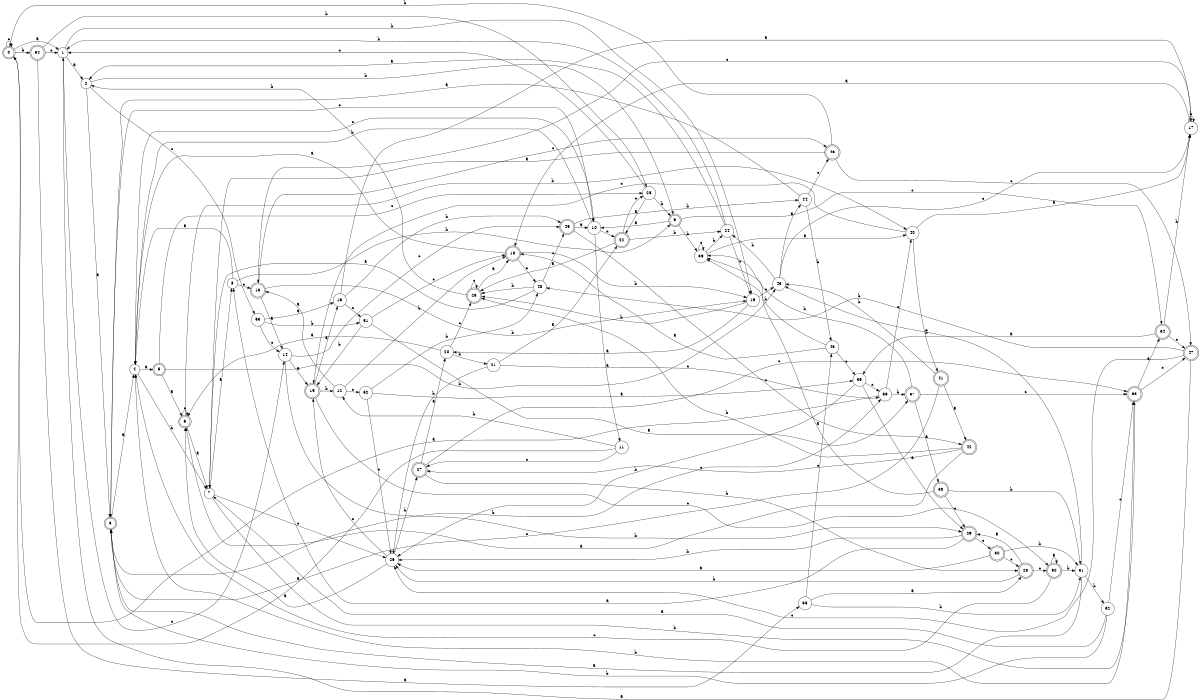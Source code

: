 digraph n45_8 {
__start0 [label="" shape="none"];

rankdir=LR;
size="8,5";

s0 [style="rounded,filled", color="black", fillcolor="white" shape="doublecircle", label="0"];
s1 [style="filled", color="black", fillcolor="white" shape="circle", label="1"];
s2 [style="filled", color="black", fillcolor="white" shape="circle", label="2"];
s3 [style="rounded,filled", color="black", fillcolor="white" shape="doublecircle", label="3"];
s4 [style="filled", color="black", fillcolor="white" shape="circle", label="4"];
s5 [style="rounded,filled", color="black", fillcolor="white" shape="doublecircle", label="5"];
s6 [style="rounded,filled", color="black", fillcolor="white" shape="doublecircle", label="6"];
s7 [style="filled", color="black", fillcolor="white" shape="circle", label="7"];
s8 [style="filled", color="black", fillcolor="white" shape="circle", label="8"];
s9 [style="rounded,filled", color="black", fillcolor="white" shape="doublecircle", label="9"];
s10 [style="filled", color="black", fillcolor="white" shape="circle", label="10"];
s11 [style="filled", color="black", fillcolor="white" shape="circle", label="11"];
s12 [style="filled", color="black", fillcolor="white" shape="circle", label="12"];
s13 [style="rounded,filled", color="black", fillcolor="white" shape="doublecircle", label="13"];
s14 [style="filled", color="black", fillcolor="white" shape="circle", label="14"];
s15 [style="rounded,filled", color="black", fillcolor="white" shape="doublecircle", label="15"];
s16 [style="filled", color="black", fillcolor="white" shape="circle", label="16"];
s17 [style="filled", color="black", fillcolor="white" shape="circle", label="17"];
s18 [style="rounded,filled", color="black", fillcolor="white" shape="doublecircle", label="18"];
s19 [style="filled", color="black", fillcolor="white" shape="circle", label="19"];
s20 [style="filled", color="black", fillcolor="white" shape="circle", label="20"];
s21 [style="filled", color="black", fillcolor="white" shape="circle", label="21"];
s22 [style="rounded,filled", color="black", fillcolor="white" shape="doublecircle", label="22"];
s23 [style="rounded,filled", color="black", fillcolor="white" shape="doublecircle", label="23"];
s24 [style="filled", color="black", fillcolor="white" shape="circle", label="24"];
s25 [style="filled", color="black", fillcolor="white" shape="circle", label="25"];
s26 [style="filled", color="black", fillcolor="white" shape="circle", label="26"];
s27 [style="rounded,filled", color="black", fillcolor="white" shape="doublecircle", label="27"];
s28 [style="rounded,filled", color="black", fillcolor="white" shape="doublecircle", label="28"];
s29 [style="rounded,filled", color="black", fillcolor="white" shape="doublecircle", label="29"];
s30 [style="rounded,filled", color="black", fillcolor="white" shape="doublecircle", label="30"];
s31 [style="filled", color="black", fillcolor="white" shape="circle", label="31"];
s32 [style="filled", color="black", fillcolor="white" shape="circle", label="32"];
s33 [style="rounded,filled", color="black", fillcolor="white" shape="doublecircle", label="33"];
s34 [style="rounded,filled", color="black", fillcolor="white" shape="doublecircle", label="34"];
s35 [style="filled", color="black", fillcolor="white" shape="circle", label="35"];
s36 [style="filled", color="black", fillcolor="white" shape="circle", label="36"];
s37 [style="rounded,filled", color="black", fillcolor="white" shape="doublecircle", label="37"];
s38 [style="rounded,filled", color="black", fillcolor="white" shape="doublecircle", label="38"];
s39 [style="filled", color="black", fillcolor="white" shape="circle", label="39"];
s40 [style="filled", color="black", fillcolor="white" shape="circle", label="40"];
s41 [style="rounded,filled", color="black", fillcolor="white" shape="doublecircle", label="41"];
s42 [style="rounded,filled", color="black", fillcolor="white" shape="doublecircle", label="42"];
s43 [style="filled", color="black", fillcolor="white" shape="circle", label="43"];
s44 [style="filled", color="black", fillcolor="white" shape="circle", label="44"];
s45 [style="filled", color="black", fillcolor="white" shape="circle", label="45"];
s46 [style="rounded,filled", color="black", fillcolor="white" shape="doublecircle", label="46"];
s47 [style="rounded,filled", color="black", fillcolor="white" shape="doublecircle", label="47"];
s48 [style="filled", color="black", fillcolor="white" shape="circle", label="48"];
s49 [style="rounded,filled", color="black", fillcolor="white" shape="doublecircle", label="49"];
s50 [style="rounded,filled", color="black", fillcolor="white" shape="doublecircle", label="50"];
s51 [style="filled", color="black", fillcolor="white" shape="circle", label="51"];
s52 [style="filled", color="black", fillcolor="white" shape="circle", label="52"];
s53 [style="filled", color="black", fillcolor="white" shape="circle", label="53"];
s54 [style="rounded,filled", color="black", fillcolor="white" shape="doublecircle", label="54"];
s55 [style="filled", color="black", fillcolor="white" shape="circle", label="55"];
s0 -> s1 [label="a"];
s0 -> s54 [label="b"];
s0 -> s0 [label="c"];
s1 -> s2 [label="a"];
s1 -> s19 [label="b"];
s1 -> s14 [label="c"];
s2 -> s3 [label="a"];
s2 -> s9 [label="b"];
s2 -> s53 [label="c"];
s3 -> s4 [label="a"];
s3 -> s36 [label="b"];
s3 -> s10 [label="c"];
s4 -> s5 [label="a"];
s4 -> s7 [label="b"];
s4 -> s10 [label="c"];
s5 -> s6 [label="a"];
s5 -> s43 [label="b"];
s5 -> s25 [label="c"];
s6 -> s7 [label="a"];
s6 -> s40 [label="b"];
s6 -> s6 [label="c"];
s7 -> s8 [label="a"];
s7 -> s33 [label="b"];
s7 -> s26 [label="c"];
s8 -> s4 [label="a"];
s8 -> s9 [label="b"];
s8 -> s13 [label="c"];
s9 -> s10 [label="a"];
s9 -> s39 [label="b"];
s9 -> s34 [label="c"];
s10 -> s11 [label="a"];
s10 -> s4 [label="b"];
s10 -> s22 [label="c"];
s11 -> s0 [label="a"];
s11 -> s12 [label="b"];
s11 -> s27 [label="c"];
s12 -> s13 [label="a"];
s12 -> s18 [label="b"];
s12 -> s52 [label="c"];
s13 -> s14 [label="a"];
s13 -> s19 [label="b"];
s13 -> s46 [label="c"];
s14 -> s15 [label="a"];
s14 -> s29 [label="b"];
s14 -> s49 [label="c"];
s15 -> s16 [label="a"];
s15 -> s12 [label="b"];
s15 -> s50 [label="c"];
s16 -> s17 [label="a"];
s16 -> s49 [label="b"];
s16 -> s51 [label="c"];
s17 -> s18 [label="a"];
s17 -> s17 [label="b"];
s17 -> s13 [label="c"];
s18 -> s4 [label="a"];
s18 -> s19 [label="b"];
s18 -> s48 [label="c"];
s19 -> s20 [label="a"];
s19 -> s23 [label="b"];
s19 -> s43 [label="c"];
s20 -> s6 [label="a"];
s20 -> s21 [label="b"];
s20 -> s23 [label="c"];
s21 -> s22 [label="a"];
s21 -> s26 [label="b"];
s21 -> s36 [label="c"];
s22 -> s23 [label="a"];
s22 -> s24 [label="b"];
s22 -> s25 [label="c"];
s23 -> s18 [label="a"];
s23 -> s2 [label="b"];
s23 -> s23 [label="c"];
s24 -> s2 [label="a"];
s24 -> s1 [label="b"];
s24 -> s19 [label="c"];
s25 -> s22 [label="a"];
s25 -> s9 [label="b"];
s25 -> s1 [label="c"];
s26 -> s6 [label="a"];
s26 -> s27 [label="b"];
s26 -> s15 [label="c"];
s27 -> s20 [label="a"];
s27 -> s28 [label="b"];
s27 -> s33 [label="c"];
s28 -> s29 [label="a"];
s28 -> s26 [label="b"];
s28 -> s50 [label="c"];
s29 -> s8 [label="a"];
s29 -> s26 [label="b"];
s29 -> s30 [label="c"];
s30 -> s26 [label="a"];
s30 -> s31 [label="b"];
s30 -> s28 [label="c"];
s31 -> s3 [label="a"];
s31 -> s32 [label="b"];
s31 -> s43 [label="c"];
s32 -> s7 [label="a"];
s32 -> s3 [label="b"];
s32 -> s33 [label="c"];
s33 -> s34 [label="a"];
s33 -> s4 [label="b"];
s33 -> s47 [label="c"];
s34 -> s35 [label="a"];
s34 -> s17 [label="b"];
s34 -> s47 [label="c"];
s35 -> s29 [label="a"];
s35 -> s26 [label="b"];
s35 -> s36 [label="c"];
s36 -> s0 [label="a"];
s36 -> s37 [label="b"];
s36 -> s40 [label="c"];
s37 -> s38 [label="a"];
s37 -> s39 [label="b"];
s37 -> s33 [label="c"];
s38 -> s39 [label="a"];
s38 -> s31 [label="b"];
s38 -> s29 [label="c"];
s39 -> s40 [label="a"];
s39 -> s24 [label="b"];
s39 -> s39 [label="c"];
s40 -> s17 [label="a"];
s40 -> s41 [label="b"];
s40 -> s15 [label="c"];
s41 -> s42 [label="a"];
s41 -> s43 [label="b"];
s41 -> s3 [label="c"];
s42 -> s6 [label="a"];
s42 -> s23 [label="b"];
s42 -> s27 [label="c"];
s43 -> s44 [label="a"];
s43 -> s24 [label="b"];
s43 -> s17 [label="c"];
s44 -> s3 [label="a"];
s44 -> s45 [label="b"];
s44 -> s46 [label="c"];
s45 -> s18 [label="a"];
s45 -> s39 [label="b"];
s45 -> s35 [label="c"];
s46 -> s7 [label="a"];
s46 -> s0 [label="b"];
s46 -> s47 [label="c"];
s47 -> s1 [label="a"];
s47 -> s48 [label="b"];
s47 -> s26 [label="c"];
s48 -> s7 [label="a"];
s48 -> s23 [label="b"];
s48 -> s49 [label="c"];
s49 -> s10 [label="a"];
s49 -> s44 [label="b"];
s49 -> s42 [label="c"];
s50 -> s50 [label="a"];
s50 -> s31 [label="b"];
s50 -> s4 [label="c"];
s51 -> s37 [label="a"];
s51 -> s15 [label="b"];
s51 -> s18 [label="c"];
s52 -> s35 [label="a"];
s52 -> s48 [label="b"];
s52 -> s26 [label="c"];
s53 -> s16 [label="a"];
s53 -> s51 [label="b"];
s53 -> s14 [label="c"];
s54 -> s55 [label="a"];
s54 -> s25 [label="b"];
s54 -> s1 [label="c"];
s55 -> s28 [label="a"];
s55 -> s31 [label="b"];
s55 -> s45 [label="c"];

}